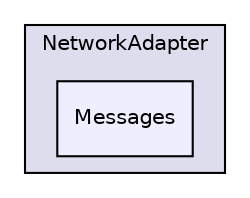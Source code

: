 digraph "D:/Work/Programmieren/Java/D-MARLA/Implementation/R_Components/NetworkAdapter/src/NetworkAdapter/Messages" {
  compound=true
  node [ fontsize="10", fontname="Helvetica"];
  edge [ labelfontsize="10", labelfontname="Helvetica"];
  subgraph clusterdir_89e8126efe14f00db61a7d0f2b62bf5d {
    graph [ bgcolor="#ddddee", pencolor="black", label="NetworkAdapter" fontname="Helvetica", fontsize="10", URL="dir_89e8126efe14f00db61a7d0f2b62bf5d.html"]
  dir_fd0cae668c1a48d0b3d2a3b52ff92e2e [shape=box, label="Messages", style="filled", fillcolor="#eeeeff", pencolor="black", URL="dir_fd0cae668c1a48d0b3d2a3b52ff92e2e.html"];
  }
}
